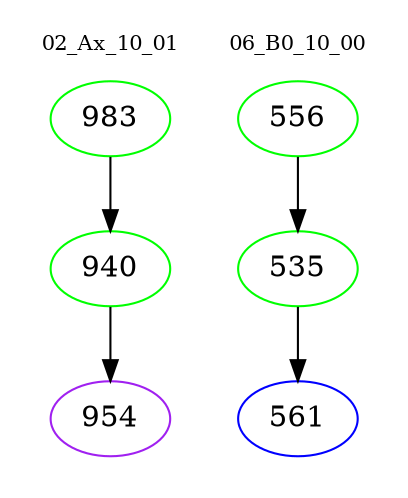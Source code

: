 digraph{
subgraph cluster_0 {
color = white
label = "02_Ax_10_01";
fontsize=10;
T0_983 [label="983", color="green"]
T0_983 -> T0_940 [color="black"]
T0_940 [label="940", color="green"]
T0_940 -> T0_954 [color="black"]
T0_954 [label="954", color="purple"]
}
subgraph cluster_1 {
color = white
label = "06_B0_10_00";
fontsize=10;
T1_556 [label="556", color="green"]
T1_556 -> T1_535 [color="black"]
T1_535 [label="535", color="green"]
T1_535 -> T1_561 [color="black"]
T1_561 [label="561", color="blue"]
}
}
